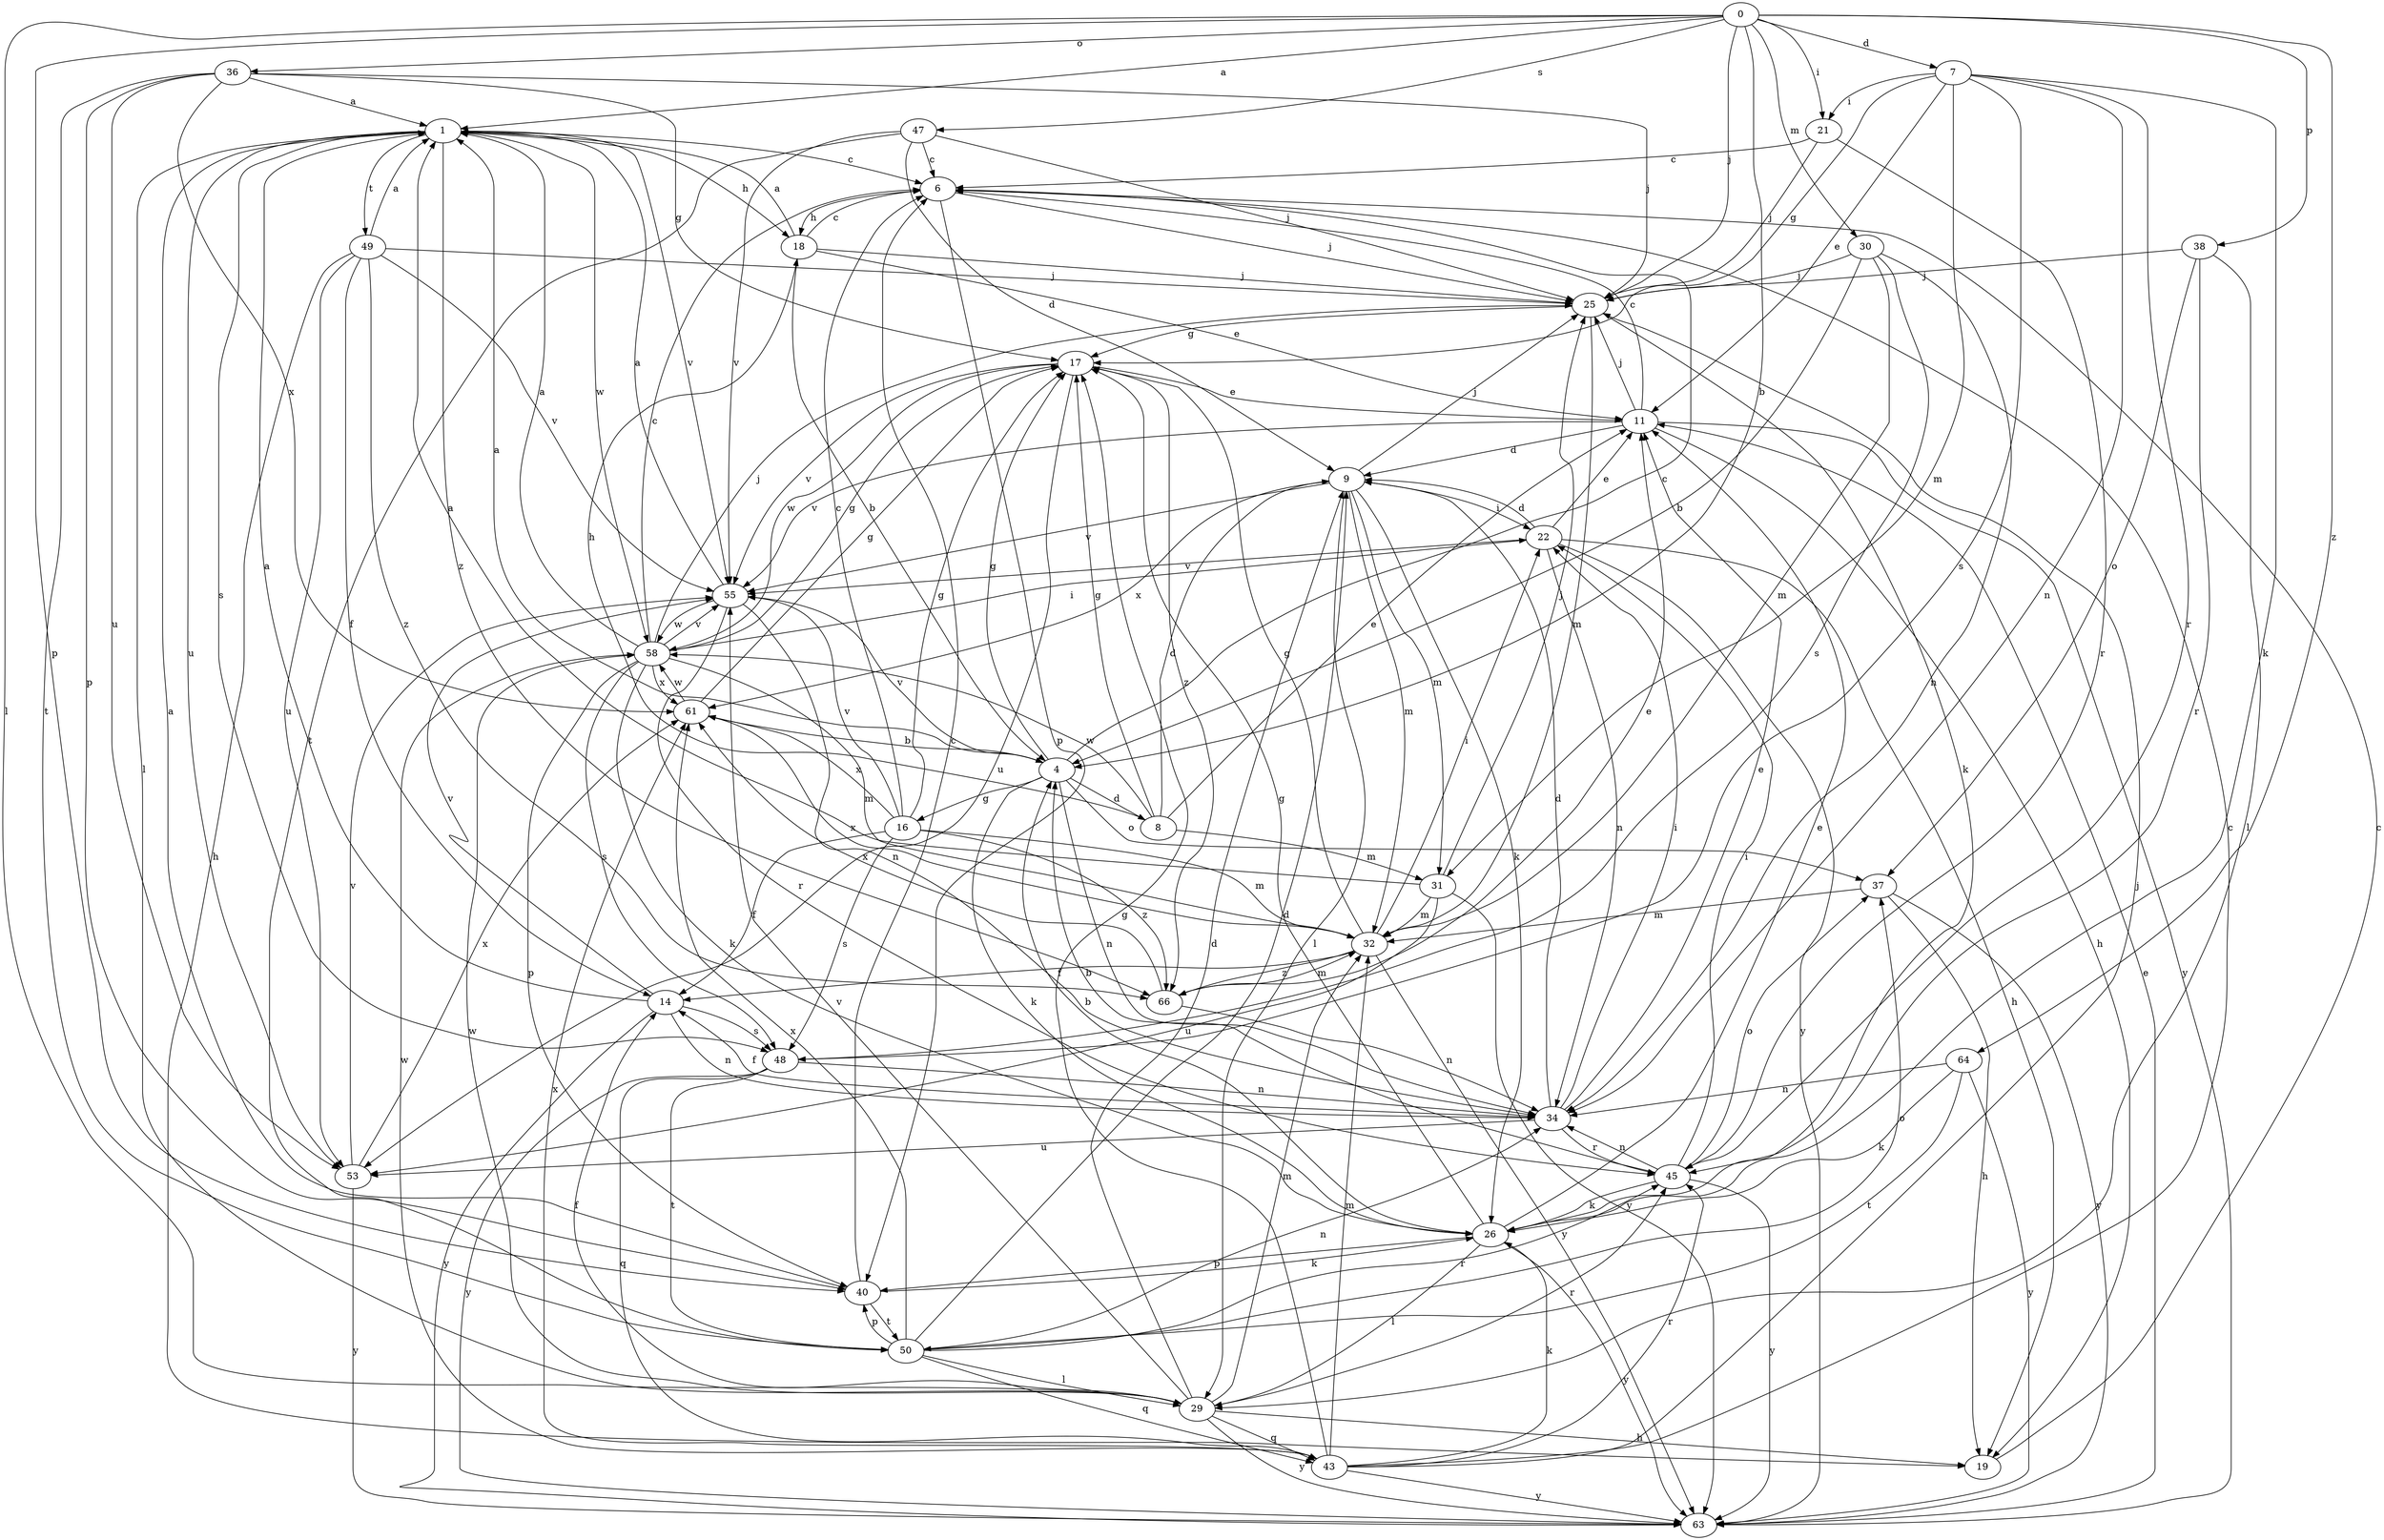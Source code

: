 strict digraph  {
0;
1;
4;
6;
7;
8;
9;
11;
14;
16;
17;
18;
19;
21;
22;
25;
26;
29;
30;
31;
32;
34;
36;
37;
38;
40;
43;
45;
47;
48;
49;
50;
53;
55;
58;
61;
63;
64;
66;
0 -> 1  [label=a];
0 -> 4  [label=b];
0 -> 7  [label=d];
0 -> 21  [label=i];
0 -> 25  [label=j];
0 -> 29  [label=l];
0 -> 30  [label=m];
0 -> 36  [label=o];
0 -> 38  [label=p];
0 -> 40  [label=p];
0 -> 47  [label=s];
0 -> 64  [label=z];
1 -> 6  [label=c];
1 -> 18  [label=h];
1 -> 29  [label=l];
1 -> 48  [label=s];
1 -> 49  [label=t];
1 -> 53  [label=u];
1 -> 55  [label=v];
1 -> 58  [label=w];
1 -> 66  [label=z];
4 -> 1  [label=a];
4 -> 6  [label=c];
4 -> 8  [label=d];
4 -> 16  [label=g];
4 -> 17  [label=g];
4 -> 26  [label=k];
4 -> 34  [label=n];
4 -> 37  [label=o];
4 -> 55  [label=v];
6 -> 18  [label=h];
6 -> 25  [label=j];
6 -> 40  [label=p];
7 -> 11  [label=e];
7 -> 17  [label=g];
7 -> 21  [label=i];
7 -> 26  [label=k];
7 -> 31  [label=m];
7 -> 34  [label=n];
7 -> 45  [label=r];
7 -> 48  [label=s];
8 -> 9  [label=d];
8 -> 11  [label=e];
8 -> 17  [label=g];
8 -> 18  [label=h];
8 -> 31  [label=m];
8 -> 58  [label=w];
9 -> 22  [label=i];
9 -> 25  [label=j];
9 -> 26  [label=k];
9 -> 29  [label=l];
9 -> 31  [label=m];
9 -> 32  [label=m];
9 -> 55  [label=v];
9 -> 61  [label=x];
11 -> 6  [label=c];
11 -> 9  [label=d];
11 -> 19  [label=h];
11 -> 25  [label=j];
11 -> 55  [label=v];
11 -> 63  [label=y];
14 -> 1  [label=a];
14 -> 34  [label=n];
14 -> 48  [label=s];
14 -> 55  [label=v];
14 -> 63  [label=y];
16 -> 6  [label=c];
16 -> 14  [label=f];
16 -> 17  [label=g];
16 -> 32  [label=m];
16 -> 48  [label=s];
16 -> 55  [label=v];
16 -> 61  [label=x];
16 -> 66  [label=z];
17 -> 11  [label=e];
17 -> 53  [label=u];
17 -> 55  [label=v];
17 -> 58  [label=w];
17 -> 66  [label=z];
18 -> 1  [label=a];
18 -> 4  [label=b];
18 -> 6  [label=c];
18 -> 11  [label=e];
18 -> 25  [label=j];
19 -> 6  [label=c];
21 -> 6  [label=c];
21 -> 25  [label=j];
21 -> 45  [label=r];
22 -> 9  [label=d];
22 -> 11  [label=e];
22 -> 19  [label=h];
22 -> 34  [label=n];
22 -> 55  [label=v];
22 -> 63  [label=y];
25 -> 17  [label=g];
25 -> 26  [label=k];
25 -> 32  [label=m];
26 -> 4  [label=b];
26 -> 11  [label=e];
26 -> 17  [label=g];
26 -> 29  [label=l];
26 -> 40  [label=p];
26 -> 63  [label=y];
29 -> 9  [label=d];
29 -> 14  [label=f];
29 -> 19  [label=h];
29 -> 32  [label=m];
29 -> 43  [label=q];
29 -> 45  [label=r];
29 -> 55  [label=v];
29 -> 58  [label=w];
29 -> 63  [label=y];
30 -> 4  [label=b];
30 -> 25  [label=j];
30 -> 32  [label=m];
30 -> 34  [label=n];
30 -> 48  [label=s];
31 -> 1  [label=a];
31 -> 25  [label=j];
31 -> 32  [label=m];
31 -> 53  [label=u];
31 -> 63  [label=y];
32 -> 14  [label=f];
32 -> 17  [label=g];
32 -> 22  [label=i];
32 -> 61  [label=x];
32 -> 63  [label=y];
32 -> 66  [label=z];
34 -> 9  [label=d];
34 -> 11  [label=e];
34 -> 14  [label=f];
34 -> 22  [label=i];
34 -> 45  [label=r];
34 -> 53  [label=u];
36 -> 1  [label=a];
36 -> 17  [label=g];
36 -> 25  [label=j];
36 -> 40  [label=p];
36 -> 50  [label=t];
36 -> 53  [label=u];
36 -> 61  [label=x];
37 -> 19  [label=h];
37 -> 32  [label=m];
37 -> 63  [label=y];
38 -> 25  [label=j];
38 -> 29  [label=l];
38 -> 37  [label=o];
38 -> 45  [label=r];
40 -> 1  [label=a];
40 -> 6  [label=c];
40 -> 26  [label=k];
40 -> 50  [label=t];
43 -> 6  [label=c];
43 -> 17  [label=g];
43 -> 25  [label=j];
43 -> 26  [label=k];
43 -> 32  [label=m];
43 -> 45  [label=r];
43 -> 58  [label=w];
43 -> 61  [label=x];
43 -> 63  [label=y];
45 -> 4  [label=b];
45 -> 22  [label=i];
45 -> 26  [label=k];
45 -> 34  [label=n];
45 -> 37  [label=o];
45 -> 63  [label=y];
47 -> 6  [label=c];
47 -> 9  [label=d];
47 -> 25  [label=j];
47 -> 50  [label=t];
47 -> 55  [label=v];
48 -> 34  [label=n];
48 -> 43  [label=q];
48 -> 50  [label=t];
48 -> 63  [label=y];
49 -> 1  [label=a];
49 -> 14  [label=f];
49 -> 19  [label=h];
49 -> 25  [label=j];
49 -> 53  [label=u];
49 -> 55  [label=v];
49 -> 66  [label=z];
50 -> 9  [label=d];
50 -> 29  [label=l];
50 -> 34  [label=n];
50 -> 37  [label=o];
50 -> 40  [label=p];
50 -> 43  [label=q];
50 -> 45  [label=r];
50 -> 61  [label=x];
53 -> 55  [label=v];
53 -> 61  [label=x];
53 -> 63  [label=y];
55 -> 1  [label=a];
55 -> 34  [label=n];
55 -> 45  [label=r];
55 -> 58  [label=w];
58 -> 1  [label=a];
58 -> 6  [label=c];
58 -> 17  [label=g];
58 -> 22  [label=i];
58 -> 25  [label=j];
58 -> 26  [label=k];
58 -> 32  [label=m];
58 -> 40  [label=p];
58 -> 48  [label=s];
58 -> 55  [label=v];
58 -> 61  [label=x];
61 -> 4  [label=b];
61 -> 17  [label=g];
61 -> 58  [label=w];
63 -> 11  [label=e];
64 -> 26  [label=k];
64 -> 34  [label=n];
64 -> 50  [label=t];
64 -> 63  [label=y];
66 -> 11  [label=e];
66 -> 32  [label=m];
66 -> 34  [label=n];
66 -> 61  [label=x];
}

